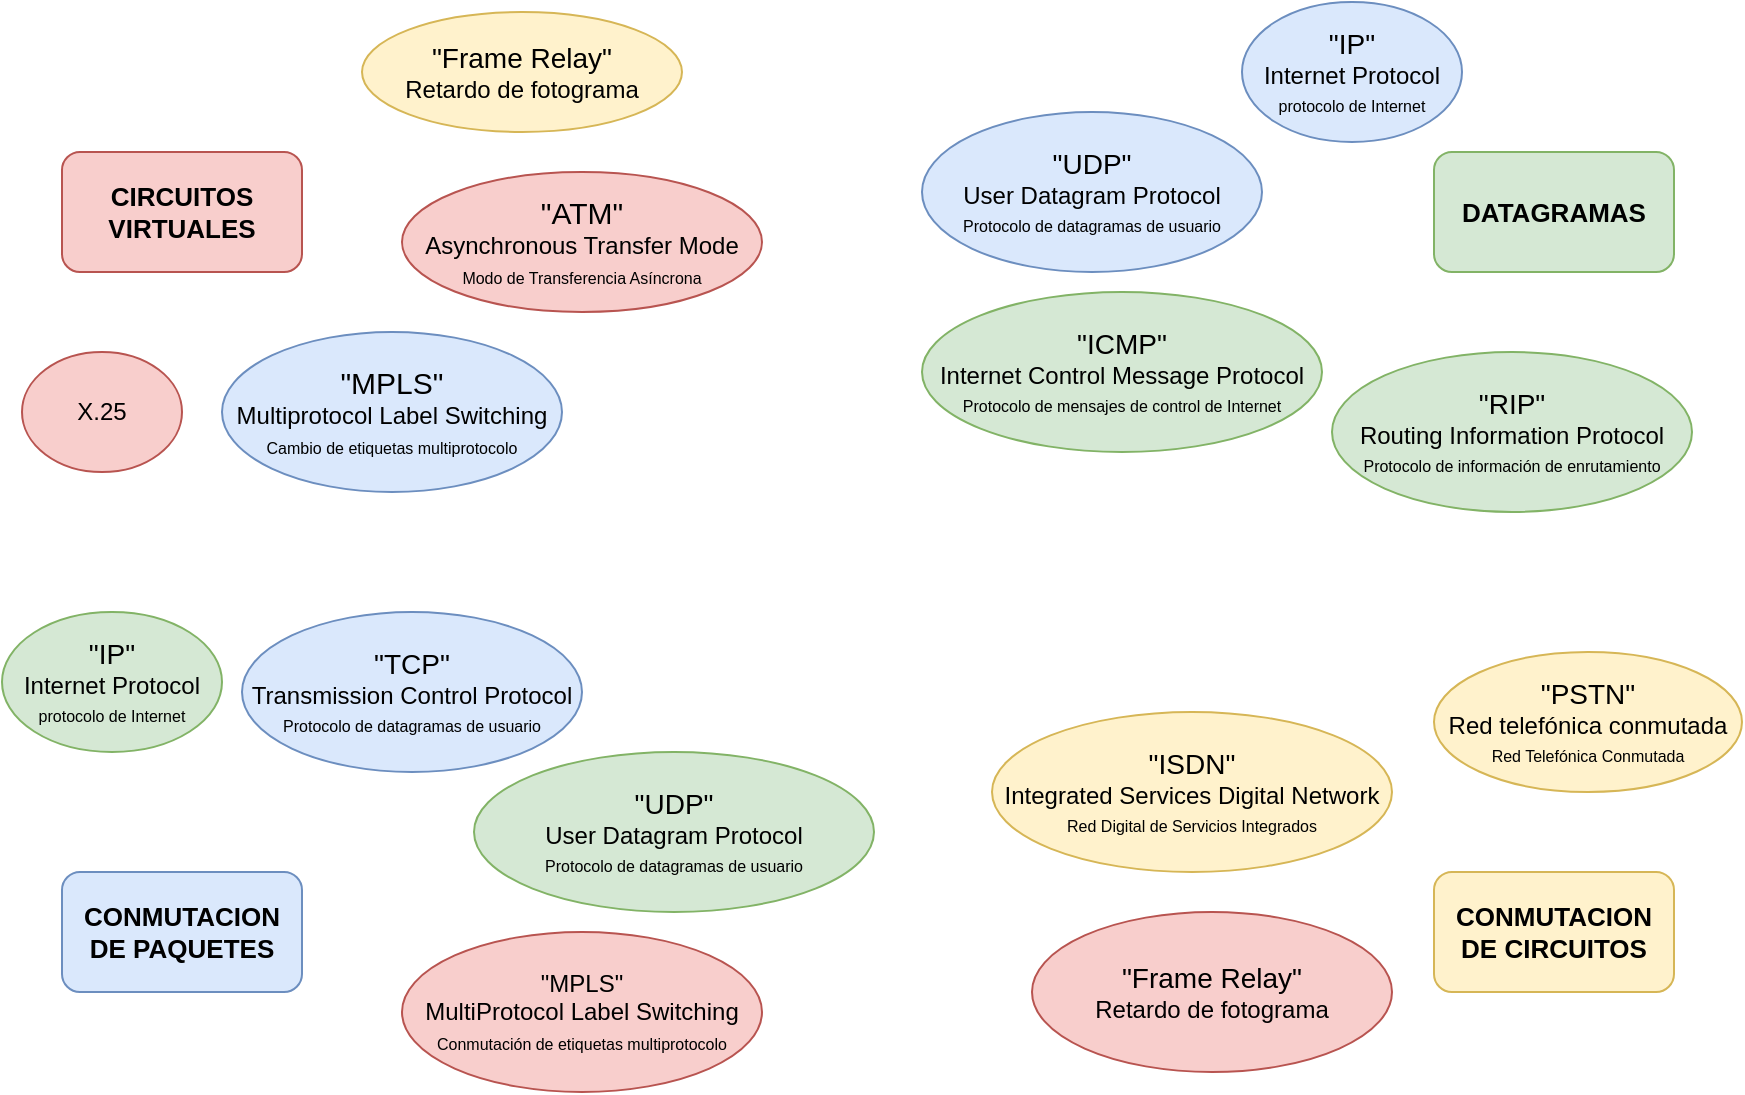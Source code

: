 <mxfile version="21.2.7" type="github">
  <diagram name="Página-1" id="kvOrPs9n3cCuiLqYlPqK">
    <mxGraphModel dx="1050" dy="619" grid="1" gridSize="10" guides="1" tooltips="1" connect="1" arrows="1" fold="1" page="1" pageScale="1" pageWidth="1169" pageHeight="827" math="0" shadow="0">
      <root>
        <mxCell id="0" />
        <mxCell id="1" parent="0" />
        <mxCell id="saOhNNOWypbbqMwhVQcl-1" value="DATAGRAMAS" style="rounded=1;whiteSpace=wrap;html=1;fillColor=#d5e8d4;strokeColor=#82b366;fontStyle=1;fontSize=13;" vertex="1" parent="1">
          <mxGeometry x="766" y="90" width="120" height="60" as="geometry" />
        </mxCell>
        <mxCell id="saOhNNOWypbbqMwhVQcl-2" value="CIRCUITOS VIRTUALES" style="rounded=1;whiteSpace=wrap;html=1;fillColor=#f8cecc;strokeColor=#b85450;fontStyle=1;fontSize=13;" vertex="1" parent="1">
          <mxGeometry x="80" y="90" width="120" height="60" as="geometry" />
        </mxCell>
        <mxCell id="saOhNNOWypbbqMwhVQcl-3" value="CONMUTACION DE PAQUETES" style="rounded=1;whiteSpace=wrap;html=1;fillColor=#dae8fc;strokeColor=#6c8ebf;fontStyle=1;fontSize=13;" vertex="1" parent="1">
          <mxGeometry x="80" y="450" width="120" height="60" as="geometry" />
        </mxCell>
        <mxCell id="saOhNNOWypbbqMwhVQcl-4" value="CONMUTACION DE CIRCUITOS" style="rounded=1;whiteSpace=wrap;html=1;fillColor=#fff2cc;strokeColor=#d6b656;fontStyle=1;fontSize=13;" vertex="1" parent="1">
          <mxGeometry x="766" y="450" width="120" height="60" as="geometry" />
        </mxCell>
        <mxCell id="saOhNNOWypbbqMwhVQcl-5" value="&lt;font style=&quot;border-color: var(--border-color); font-size: 14px;&quot;&gt;&quot;Frame Relay&quot;&lt;/font&gt;&lt;br style=&quot;border-color: var(--border-color);&quot;&gt;&lt;font style=&quot;border-color: var(--border-color);&quot;&gt;Retardo de fotograma&lt;/font&gt;" style="ellipse;whiteSpace=wrap;html=1;fillColor=#fff2cc;strokeColor=#d6b656;" vertex="1" parent="1">
          <mxGeometry x="230" y="20" width="160" height="60" as="geometry" />
        </mxCell>
        <mxCell id="saOhNNOWypbbqMwhVQcl-6" value="&lt;font style=&quot;font-size: 15px;&quot;&gt;&quot;ATM&quot;&lt;br&gt;&lt;/font&gt;Asynchronous Transfer Mode&lt;br&gt;&lt;font style=&quot;font-size: 8px;&quot;&gt;Modo de Transferencia Asíncrona&lt;/font&gt;" style="ellipse;whiteSpace=wrap;html=1;fillColor=#f8cecc;strokeColor=#b85450;" vertex="1" parent="1">
          <mxGeometry x="250" y="100" width="180" height="70" as="geometry" />
        </mxCell>
        <mxCell id="saOhNNOWypbbqMwhVQcl-7" value="X.25" style="ellipse;whiteSpace=wrap;html=1;fillColor=#f8cecc;strokeColor=#b85450;" vertex="1" parent="1">
          <mxGeometry x="60" y="190" width="80" height="60" as="geometry" />
        </mxCell>
        <mxCell id="saOhNNOWypbbqMwhVQcl-8" value="&lt;font style=&quot;font-size: 15px;&quot;&gt;&quot;MPLS&quot;&lt;br&gt;&lt;/font&gt;&lt;font style=&quot;&quot;&gt;&lt;font style=&quot;font-size: 12px;&quot;&gt;Multiprotocol Label Switching&lt;/font&gt;&lt;br&gt;&lt;font style=&quot;font-size: 8px;&quot;&gt;Cambio de etiquetas multiprotocolo&lt;/font&gt;&lt;br&gt;&lt;/font&gt;" style="ellipse;whiteSpace=wrap;html=1;fillColor=#dae8fc;strokeColor=#6c8ebf;" vertex="1" parent="1">
          <mxGeometry x="160" y="180" width="170" height="80" as="geometry" />
        </mxCell>
        <mxCell id="saOhNNOWypbbqMwhVQcl-9" value="&lt;font style=&quot;font-size: 14px;&quot;&gt;&quot;IP&quot;&lt;/font&gt;&lt;br&gt;Internet Protocol&lt;br&gt;&lt;font style=&quot;font-size: 8px;&quot;&gt;protocolo de Internet&lt;/font&gt;" style="ellipse;whiteSpace=wrap;html=1;fillColor=#dae8fc;strokeColor=#6c8ebf;" vertex="1" parent="1">
          <mxGeometry x="670" y="15" width="110" height="70" as="geometry" />
        </mxCell>
        <mxCell id="saOhNNOWypbbqMwhVQcl-10" value="&lt;font style=&quot;font-size: 14px;&quot;&gt;&quot;UDP&quot;&lt;/font&gt;&lt;br&gt;User Datagram Protocol&lt;br&gt;&lt;font style=&quot;font-size: 8px;&quot;&gt;Protocolo de datagramas de usuario&lt;/font&gt;" style="ellipse;whiteSpace=wrap;html=1;fillColor=#dae8fc;strokeColor=#6c8ebf;" vertex="1" parent="1">
          <mxGeometry x="510" y="70" width="170" height="80" as="geometry" />
        </mxCell>
        <mxCell id="saOhNNOWypbbqMwhVQcl-11" value="&lt;font style=&quot;border-color: var(--border-color); font-size: 14px;&quot;&gt;&quot;ICMP&quot;&lt;/font&gt;&lt;br style=&quot;border-color: var(--border-color);&quot;&gt;Internet Control Message Protocol&lt;br style=&quot;border-color: var(--border-color);&quot;&gt;&lt;font style=&quot;border-color: var(--border-color); font-size: 8px;&quot;&gt;Protocolo de mensajes de control de Internet&lt;/font&gt;" style="ellipse;whiteSpace=wrap;html=1;fillColor=#d5e8d4;strokeColor=#82b366;" vertex="1" parent="1">
          <mxGeometry x="510" y="160" width="200" height="80" as="geometry" />
        </mxCell>
        <mxCell id="saOhNNOWypbbqMwhVQcl-12" value="&lt;font style=&quot;font-size: 14px;&quot;&gt;&quot;RIP&quot;&lt;br&gt;&lt;/font&gt;&lt;font style=&quot;&quot;&gt;Routing Information Protocol&lt;br&gt;&lt;font style=&quot;font-size: 8px;&quot;&gt;Protocolo de información de enrutamiento&lt;/font&gt;&lt;br&gt;&lt;/font&gt;" style="ellipse;whiteSpace=wrap;html=1;fillColor=#d5e8d4;strokeColor=#82b366;" vertex="1" parent="1">
          <mxGeometry x="715" y="190" width="180" height="80" as="geometry" />
        </mxCell>
        <mxCell id="saOhNNOWypbbqMwhVQcl-13" value="&lt;font style=&quot;font-size: 14px;&quot;&gt;&quot;IP&quot;&lt;/font&gt;&lt;br&gt;Internet Protocol&lt;br&gt;&lt;font style=&quot;font-size: 8px;&quot;&gt;protocolo de Internet&lt;/font&gt;" style="ellipse;whiteSpace=wrap;html=1;fillColor=#d5e8d4;strokeColor=#82b366;" vertex="1" parent="1">
          <mxGeometry x="50" y="320" width="110" height="70" as="geometry" />
        </mxCell>
        <mxCell id="saOhNNOWypbbqMwhVQcl-14" value="&lt;font style=&quot;font-size: 14px;&quot;&gt;&quot;TCP&quot;&lt;/font&gt;&lt;br&gt;Transmission Control Protocol&lt;br&gt;&lt;font style=&quot;font-size: 8px;&quot;&gt;Protocolo de datagramas de usuario&lt;/font&gt;" style="ellipse;whiteSpace=wrap;html=1;fillColor=#dae8fc;strokeColor=#6c8ebf;" vertex="1" parent="1">
          <mxGeometry x="170" y="320" width="170" height="80" as="geometry" />
        </mxCell>
        <mxCell id="saOhNNOWypbbqMwhVQcl-15" value="&lt;font style=&quot;border-color: var(--border-color); font-size: 14px;&quot;&gt;&quot;UDP&quot;&lt;/font&gt;&lt;br style=&quot;border-color: var(--border-color);&quot;&gt;User Datagram Protocol&lt;br style=&quot;border-color: var(--border-color);&quot;&gt;&lt;font style=&quot;border-color: var(--border-color); font-size: 8px;&quot;&gt;Protocolo de datagramas de usuario&lt;/font&gt;" style="ellipse;whiteSpace=wrap;html=1;fillColor=#d5e8d4;strokeColor=#82b366;" vertex="1" parent="1">
          <mxGeometry x="286" y="390" width="200" height="80" as="geometry" />
        </mxCell>
        <mxCell id="saOhNNOWypbbqMwhVQcl-16" value="&quot;MPLS&quot;&lt;br&gt;&lt;font style=&quot;&quot;&gt;MultiProtocol Label Switching&lt;br&gt;&lt;font style=&quot;font-size: 8px;&quot;&gt;Conmutación de etiquetas multiprotocolo&lt;/font&gt;&lt;br&gt;&lt;/font&gt;" style="ellipse;whiteSpace=wrap;html=1;fillColor=#f8cecc;strokeColor=#b85450;" vertex="1" parent="1">
          <mxGeometry x="250" y="480" width="180" height="80" as="geometry" />
        </mxCell>
        <mxCell id="saOhNNOWypbbqMwhVQcl-17" value="&lt;font style=&quot;font-size: 14px;&quot;&gt;&quot;Frame Relay&quot;&lt;/font&gt;&lt;br&gt;&lt;font style=&quot;&quot;&gt;Retardo de fotograma&lt;br&gt;&lt;/font&gt;" style="ellipse;whiteSpace=wrap;html=1;fillColor=#f8cecc;strokeColor=#b85450;" vertex="1" parent="1">
          <mxGeometry x="565" y="470" width="180" height="80" as="geometry" />
        </mxCell>
        <mxCell id="saOhNNOWypbbqMwhVQcl-18" value="&lt;font style=&quot;border-color: var(--border-color); font-size: 14px;&quot;&gt;&quot;ISDN&quot;&lt;/font&gt;&lt;br style=&quot;border-color: var(--border-color);&quot;&gt;Integrated Services Digital Network&lt;br style=&quot;border-color: var(--border-color);&quot;&gt;&lt;font style=&quot;border-color: var(--border-color); font-size: 8px;&quot;&gt;Red Digital de Servicios Integrados&lt;/font&gt;" style="ellipse;whiteSpace=wrap;html=1;fillColor=#fff2cc;strokeColor=#d6b656;" vertex="1" parent="1">
          <mxGeometry x="545" y="370" width="200" height="80" as="geometry" />
        </mxCell>
        <mxCell id="saOhNNOWypbbqMwhVQcl-19" value="&lt;font style=&quot;font-size: 14px;&quot;&gt;&quot;PSTN&quot;&lt;/font&gt;&lt;br&gt;Red telefónica conmutada&lt;br&gt;&lt;font style=&quot;font-size: 8px;&quot;&gt;Red Telefónica Conmutada&lt;/font&gt;" style="ellipse;whiteSpace=wrap;html=1;fillColor=#fff2cc;strokeColor=#d6b656;" vertex="1" parent="1">
          <mxGeometry x="766" y="340" width="154" height="70" as="geometry" />
        </mxCell>
      </root>
    </mxGraphModel>
  </diagram>
</mxfile>
